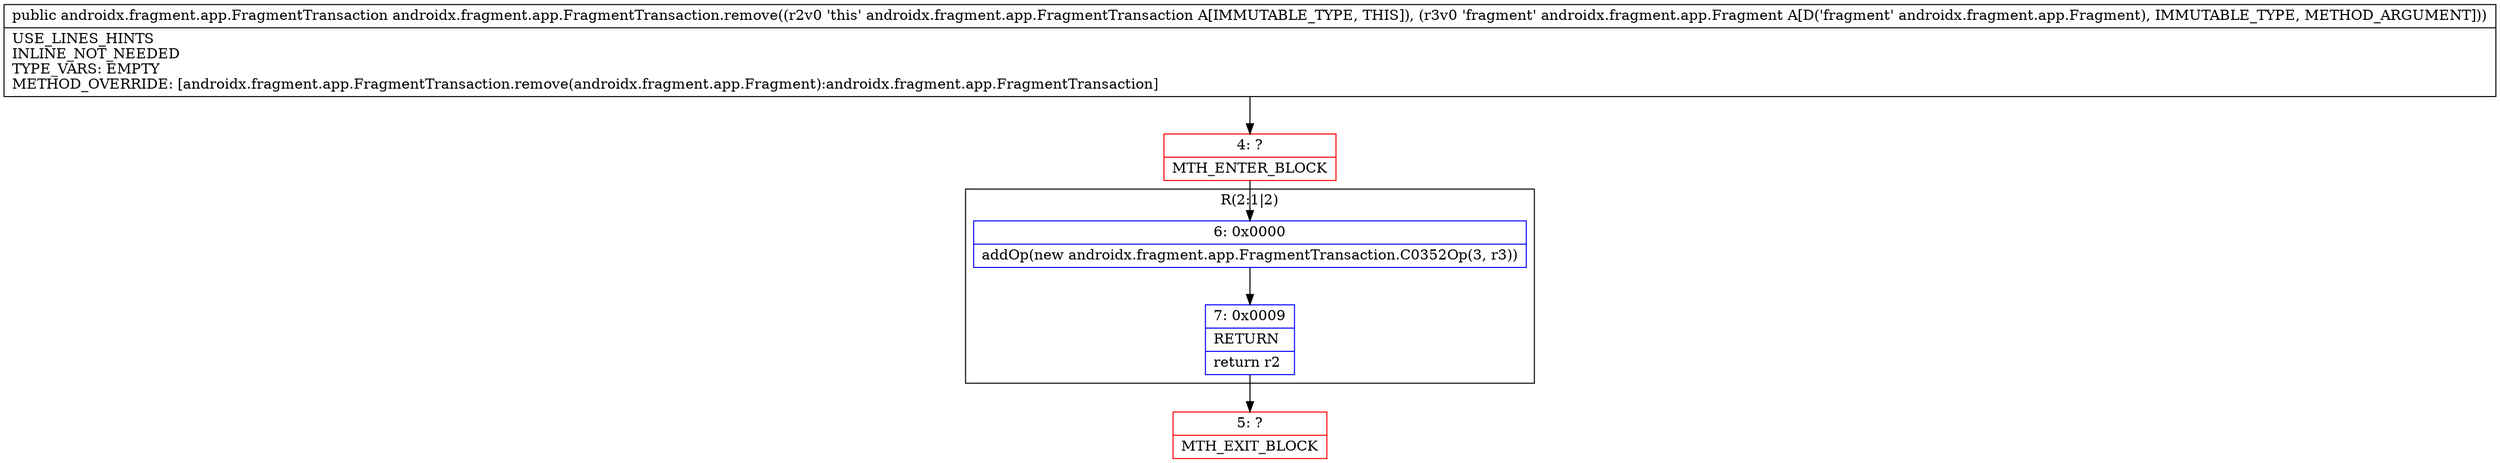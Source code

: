 digraph "CFG forandroidx.fragment.app.FragmentTransaction.remove(Landroidx\/fragment\/app\/Fragment;)Landroidx\/fragment\/app\/FragmentTransaction;" {
subgraph cluster_Region_638733175 {
label = "R(2:1|2)";
node [shape=record,color=blue];
Node_6 [shape=record,label="{6\:\ 0x0000|addOp(new androidx.fragment.app.FragmentTransaction.C0352Op(3, r3))\l}"];
Node_7 [shape=record,label="{7\:\ 0x0009|RETURN\l|return r2\l}"];
}
Node_4 [shape=record,color=red,label="{4\:\ ?|MTH_ENTER_BLOCK\l}"];
Node_5 [shape=record,color=red,label="{5\:\ ?|MTH_EXIT_BLOCK\l}"];
MethodNode[shape=record,label="{public androidx.fragment.app.FragmentTransaction androidx.fragment.app.FragmentTransaction.remove((r2v0 'this' androidx.fragment.app.FragmentTransaction A[IMMUTABLE_TYPE, THIS]), (r3v0 'fragment' androidx.fragment.app.Fragment A[D('fragment' androidx.fragment.app.Fragment), IMMUTABLE_TYPE, METHOD_ARGUMENT]))  | USE_LINES_HINTS\lINLINE_NOT_NEEDED\lTYPE_VARS: EMPTY\lMETHOD_OVERRIDE: [androidx.fragment.app.FragmentTransaction.remove(androidx.fragment.app.Fragment):androidx.fragment.app.FragmentTransaction]\l}"];
MethodNode -> Node_4;Node_6 -> Node_7;
Node_7 -> Node_5;
Node_4 -> Node_6;
}

